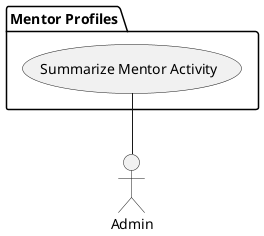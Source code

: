 @startuml Summarize Mentor Activity
actor :Admin:
package "Mentor Profiles" {
  (Summarize Mentor Activity) as summarize
}
Admin -up- summarize
@enduml

# Participating Actors

- Admin

# Preconditions

- The Admin is authenticated

# Flow of Events

1. The Admin opens the Admin Summary Screen
2. The system displays a table of Mentor activities, including: profile changes (which they can approve/deny; see RequestSpecialProfileEdit), attendance points, behavior points, and total points.

@startuml Summarize Mentor Activity object
class SummarizeMentorActivity <<control>> {}
class MentorSummaryTable <<boundary>> {}
SummarizeMentorActivity --> MentorSummaryTable
MentorSummaryTable "1" o-- "0..*" MentorSummary
class MentorSummary <<entity>> {
  + attendancePoints: Integer
  + behaviorPoints: Integer
  + totalPoints: Integer
}
MentorSummary --> "+ mentor" Mentor
MentorSummary "1" o-- "0..* + profileChanges" ProfileChange
@enduml